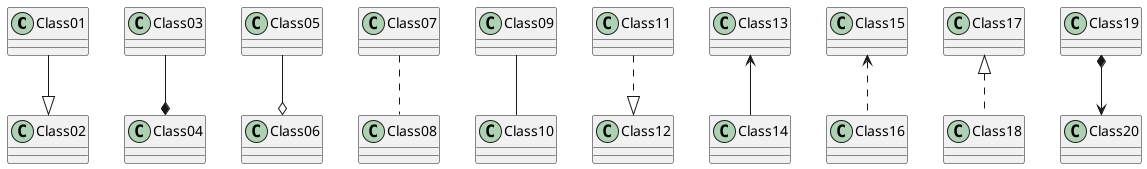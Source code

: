 ' "Reverse arrows" "true"
@startuml

Class01    --|>   Class02
Class03    --*    Class04
Class05    --o    Class06
Class07    ..     Class08
Class09    --     Class10
Class11    ..|>   Class12
Class13    <--    Class14
Class15    <..    Class16
Class17    <|..   Class18
Class19    *-->   Class20



@enduml